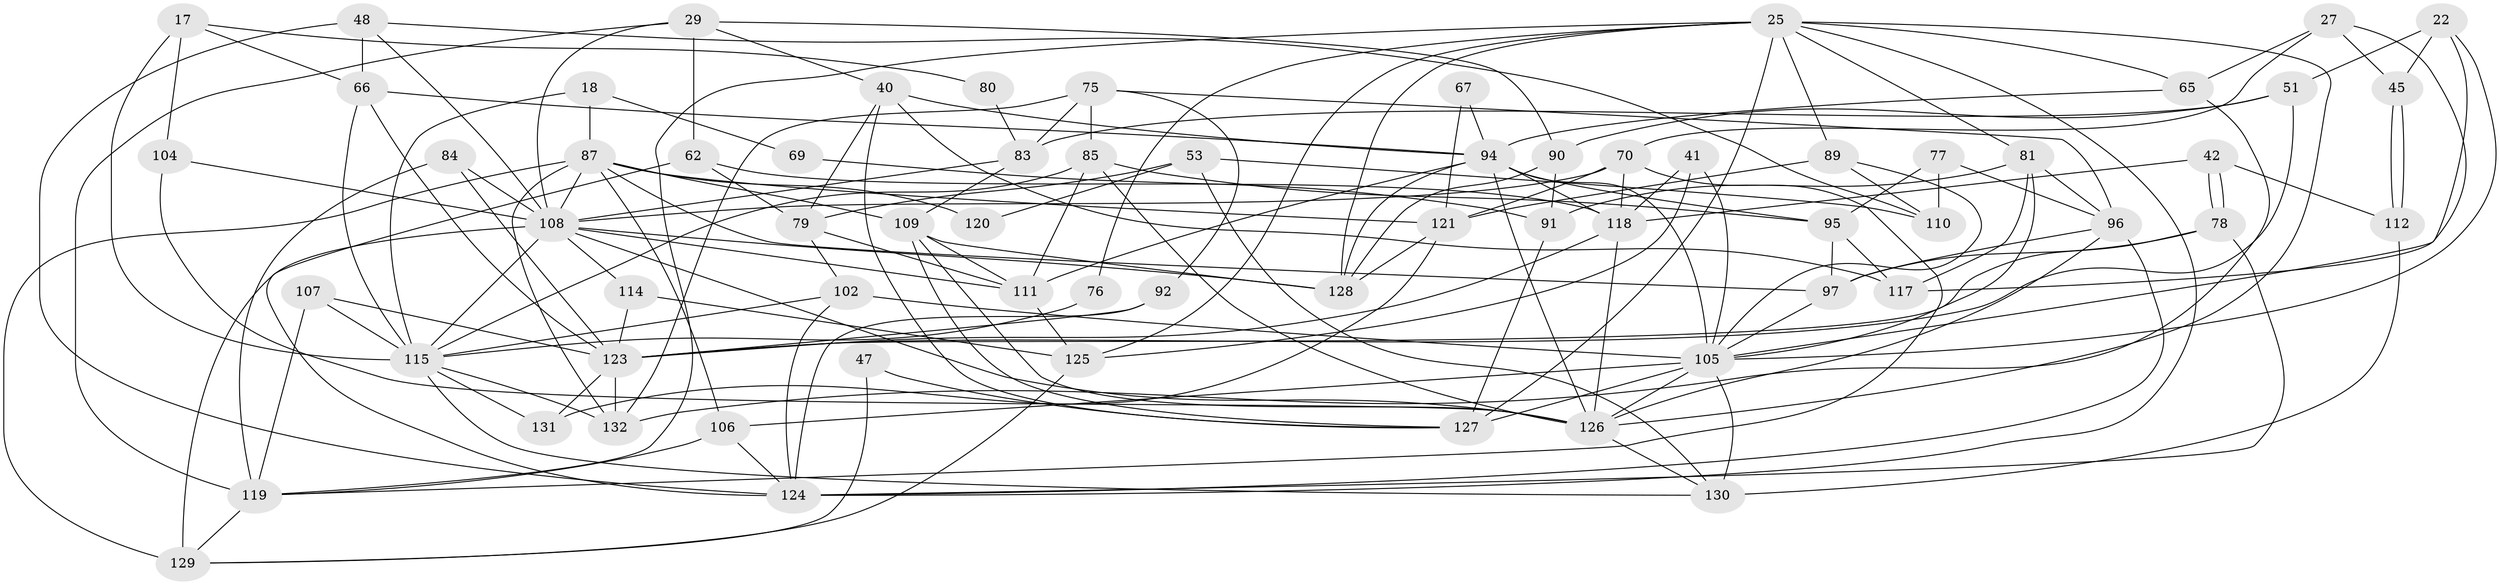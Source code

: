 // original degree distribution, {2: 0.15151515151515152, 8: 0.022727272727272728, 4: 0.3106060606060606, 7: 0.045454545454545456, 3: 0.22727272727272727, 5: 0.18181818181818182, 6: 0.06060606060606061}
// Generated by graph-tools (version 1.1) at 2025/51/03/09/25 04:51:47]
// undirected, 66 vertices, 167 edges
graph export_dot {
graph [start="1"]
  node [color=gray90,style=filled];
  17;
  18;
  22;
  25 [super="+2"];
  27;
  29;
  40 [super="+37"];
  41;
  42;
  45;
  47;
  48 [super="+39"];
  51;
  53;
  62 [super="+28"];
  65;
  66;
  67;
  69;
  70 [super="+16"];
  75;
  76;
  77;
  78;
  79 [super="+3"];
  80;
  81;
  83 [super="+26"];
  84;
  85;
  87 [super="+82"];
  89 [super="+1"];
  90;
  91 [super="+14"];
  92 [super="+9"];
  94 [super="+13+86"];
  95 [super="+11"];
  96 [super="+57"];
  97;
  102;
  104;
  105 [super="+21+55"];
  106 [super="+35"];
  107 [super="+68"];
  108 [super="+103+59+100"];
  109 [super="+44"];
  110;
  111 [super="+88+34"];
  112;
  114 [super="+71"];
  115 [super="+60+99"];
  117;
  118 [super="+61"];
  119 [super="+4+24"];
  120;
  121 [super="+74+93"];
  123 [super="+122"];
  124 [super="+63"];
  125;
  126 [super="+64+113+116+98"];
  127 [super="+10+46"];
  128 [super="+56"];
  129 [super="+73+101"];
  130 [super="+12"];
  131;
  132 [super="+72"];
  17 -- 66;
  17 -- 80;
  17 -- 104;
  17 -- 115 [weight=2];
  18 -- 87;
  18 -- 69;
  18 -- 115 [weight=3];
  22 -- 117;
  22 -- 51;
  22 -- 45;
  22 -- 105;
  25 -- 81;
  25 -- 76;
  25 -- 65;
  25 -- 89;
  25 -- 125;
  25 -- 127 [weight=2];
  25 -- 119;
  25 -- 126 [weight=2];
  25 -- 128;
  25 -- 124;
  27 -- 45;
  27 -- 65;
  27 -- 70;
  27 -- 105;
  29 -- 62 [weight=2];
  29 -- 90;
  29 -- 119;
  29 -- 40;
  29 -- 108;
  40 -- 127;
  40 -- 117;
  40 -- 94;
  40 -- 79;
  41 -- 125;
  41 -- 105;
  41 -- 118;
  42 -- 112;
  42 -- 78;
  42 -- 78;
  42 -- 118;
  45 -- 112;
  45 -- 112;
  47 -- 129;
  47 -- 127;
  48 -- 66 [weight=2];
  48 -- 110;
  48 -- 124;
  48 -- 108;
  51 -- 123;
  51 -- 90;
  51 -- 83;
  53 -- 130 [weight=2];
  53 -- 110;
  53 -- 79;
  53 -- 120;
  62 -- 118 [weight=2];
  62 -- 124;
  62 -- 79;
  65 -- 132;
  65 -- 94;
  66 -- 123 [weight=2];
  66 -- 94;
  66 -- 115;
  67 -- 121;
  67 -- 94;
  69 -- 91;
  70 -- 119;
  70 -- 118;
  70 -- 108;
  70 -- 121;
  75 -- 85;
  75 -- 92;
  75 -- 96;
  75 -- 132;
  75 -- 83;
  76 -- 115;
  77 -- 96;
  77 -- 110;
  77 -- 95;
  78 -- 97;
  78 -- 124;
  78 -- 123;
  79 -- 111;
  79 -- 102;
  80 -- 83;
  81 -- 117;
  81 -- 96;
  81 -- 91;
  81 -- 105;
  83 -- 109 [weight=2];
  83 -- 108;
  84 -- 123;
  84 -- 119;
  84 -- 108;
  85 -- 95;
  85 -- 111;
  85 -- 115;
  85 -- 126;
  87 -- 97;
  87 -- 120;
  87 -- 132 [weight=2];
  87 -- 129 [weight=3];
  87 -- 121;
  87 -- 106;
  87 -- 109;
  87 -- 108;
  89 -- 110;
  89 -- 105;
  89 -- 121 [weight=2];
  90 -- 91;
  90 -- 128;
  91 -- 127 [weight=2];
  92 -- 124;
  92 -- 123;
  94 -- 111 [weight=2];
  94 -- 118 [weight=2];
  94 -- 105;
  94 -- 95;
  94 -- 128;
  94 -- 126;
  95 -- 97;
  95 -- 117;
  96 -- 97 [weight=2];
  96 -- 126 [weight=2];
  96 -- 124;
  97 -- 105;
  102 -- 105 [weight=2];
  102 -- 124;
  102 -- 115;
  104 -- 108;
  104 -- 126;
  105 -- 106 [weight=3];
  105 -- 127;
  105 -- 130;
  105 -- 126;
  106 -- 119;
  106 -- 124;
  107 -- 123;
  107 -- 115;
  107 -- 119;
  108 -- 129;
  108 -- 111 [weight=3];
  108 -- 128;
  108 -- 115;
  108 -- 114;
  108 -- 126 [weight=2];
  109 -- 127;
  109 -- 128;
  109 -- 111;
  109 -- 126;
  111 -- 125;
  112 -- 130;
  114 -- 125 [weight=2];
  114 -- 123;
  115 -- 130;
  115 -- 131;
  115 -- 132;
  118 -- 126 [weight=2];
  118 -- 123;
  119 -- 129;
  121 -- 131;
  121 -- 128;
  123 -- 131;
  123 -- 132;
  125 -- 129;
  126 -- 130;
}
